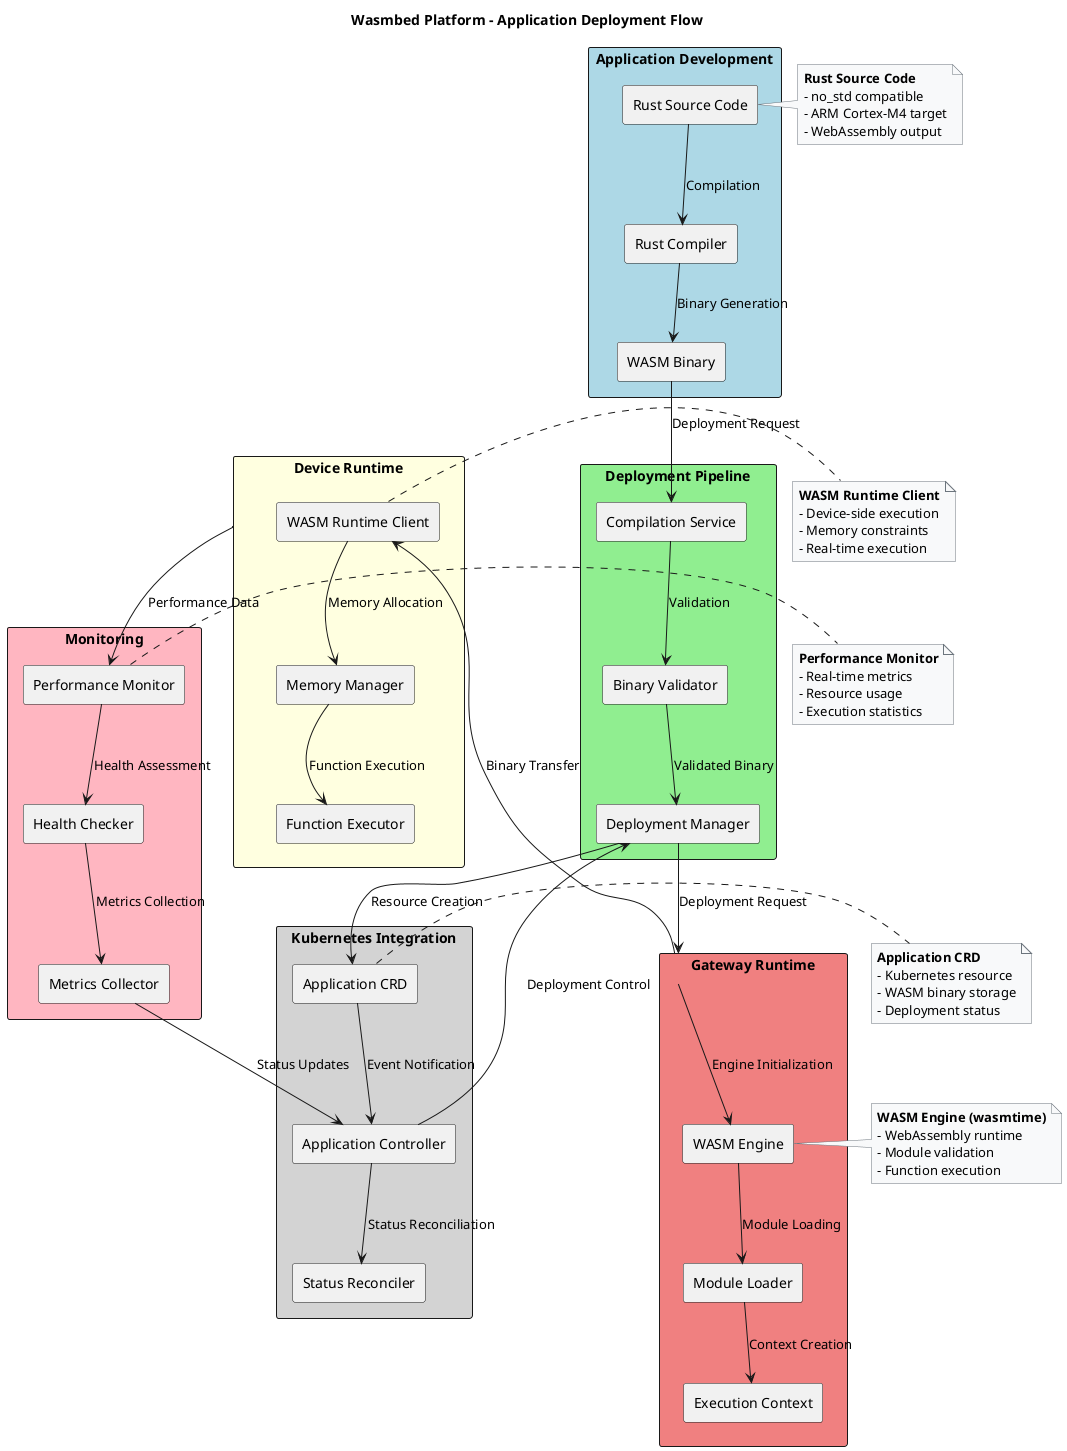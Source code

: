 ' SPDX-License-Identifier: CC-BY-4.0
' Copyright © 2025 Wasmbed contributors

@startuml
title Wasmbed Platform - Application Deployment Flow

skinparam backgroundColor #FFFFFF
skinparam componentStyle rectangle
skinparam packageStyle rectangle
skinparam noteBackgroundColor #F8F9FA
skinparam noteBorderColor #6C757D
skinparam direction top to bottom

package "Application Development" as AppDev #LightBlue {
    component [Rust Source Code] as RustCode
    component [Rust Compiler] as RustCompiler
    component [WASM Binary] as WASMBinary
}

package "Deployment Pipeline" as DeployPipe #LightGreen {
    component [Compilation Service] as CompileService
    component [Binary Validator] as BinaryValidator
    component [Deployment Manager] as DeployManager
}

package "Gateway Runtime" as GatewayRT #LightCoral {
    component [WASM Engine] as WASMEngine
    component [Module Loader] as ModuleLoader
    component [Execution Context] as ExecContext
}

package "Device Runtime" as DeviceRT #LightYellow {
    component [WASM Runtime Client] as WASMClient
    component [Memory Manager] as MemManager
    component [Function Executor] as FuncExecutor
}

package "Monitoring" as Monitor #LightPink {
    component [Performance Monitor] as PerfMonitor
    component [Health Checker] as HealthChecker
    component [Metrics Collector] as MetricsCollector
}

package "Kubernetes Integration" as K8SInt #LightGray {
    component [Application CRD] as AppCRD
    component [Application Controller] as AppController
    component [Status Reconciler] as StatusReconciler
}

' Application Development Connections
RustCode --> RustCompiler : Compilation
RustCompiler --> WASMBinary : Binary Generation
WASMBinary --> CompileService : Deployment Request

' Deployment Pipeline Connections
CompileService --> BinaryValidator : Validation
BinaryValidator --> DeployManager : Validated Binary
DeployManager --> GatewayRT : Deployment Request

' Gateway Runtime Connections
GatewayRT --> WASMEngine : Engine Initialization
WASMEngine --> ModuleLoader : Module Loading
ModuleLoader --> ExecContext : Context Creation

' Device Runtime Connections
GatewayRT --> WASMClient : Binary Transfer
WASMClient --> MemManager : Memory Allocation
MemManager --> FuncExecutor : Function Execution

' Monitoring Connections
DeviceRT --> PerfMonitor : Performance Data
PerfMonitor --> HealthChecker : Health Assessment
HealthChecker --> MetricsCollector : Metrics Collection

' Kubernetes Integration Connections
DeployManager --> AppCRD : Resource Creation
AppCRD --> AppController : Event Notification
AppController --> StatusReconciler : Status Reconciliation

' Cross-Layer Connections
MetricsCollector --> AppController : Status Updates
AppController --> DeployManager : Deployment Control

note right of RustCode
  **Rust Source Code**
  - no_std compatible
  - ARM Cortex-M4 target
  - WebAssembly output
end note

note right of WASMEngine
  **WASM Engine (wasmtime)**
  - WebAssembly runtime
  - Module validation
  - Function execution
end note

note right of WASMClient
  **WASM Runtime Client**
  - Device-side execution
  - Memory constraints
  - Real-time execution
end note

note right of AppCRD
  **Application CRD**
  - Kubernetes resource
  - WASM binary storage
  - Deployment status
end note

note right of PerfMonitor
  **Performance Monitor**
  - Real-time metrics
  - Resource usage
  - Execution statistics
end note

@enduml
